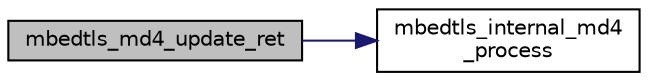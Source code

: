 digraph "mbedtls_md4_update_ret"
{
 // LATEX_PDF_SIZE
  edge [fontname="Helvetica",fontsize="10",labelfontname="Helvetica",labelfontsize="10"];
  node [fontname="Helvetica",fontsize="10",shape=record];
  rankdir="LR";
  Node1 [label="mbedtls_md4_update_ret",height=0.2,width=0.4,color="black", fillcolor="grey75", style="filled", fontcolor="black",tooltip="MD4 process buffer."];
  Node1 -> Node2 [color="midnightblue",fontsize="10",style="solid",fontname="Helvetica"];
  Node2 [label="mbedtls_internal_md4\l_process",height=0.2,width=0.4,color="black", fillcolor="white", style="filled",URL="$d8/d71/md4_8c.html#af484c3fb8a49e53c9e721af2d09e7d6f",tooltip="MD4 process data block (internal use only)"];
}
